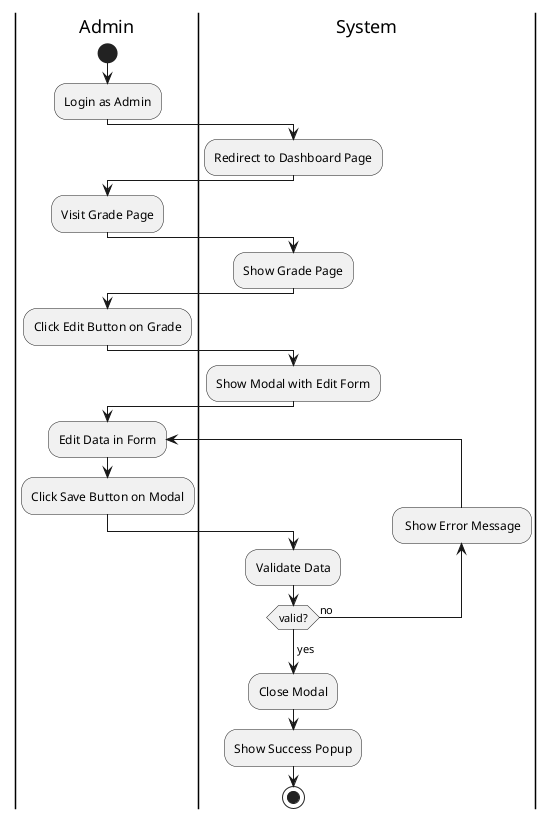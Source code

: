 @startuml Edit Grade
|Admin|
start
:Login as Admin;
|System|
:Redirect to Dashboard Page;
|Admin|
:Visit Grade Page;
|System|
:Show Grade Page;
|Admin|
:Click Edit Button on Grade;
|System|
:Show Modal with Edit Form;
|Admin|
repeat :Edit Data in Form;
:Click Save Button on Modal;
|System|
:Validate Data;
backward: Show Error Message;
repeat while(valid?) is (no)
-> yes;
:Close Modal;
:Show Success Popup;
stop
@enduml
